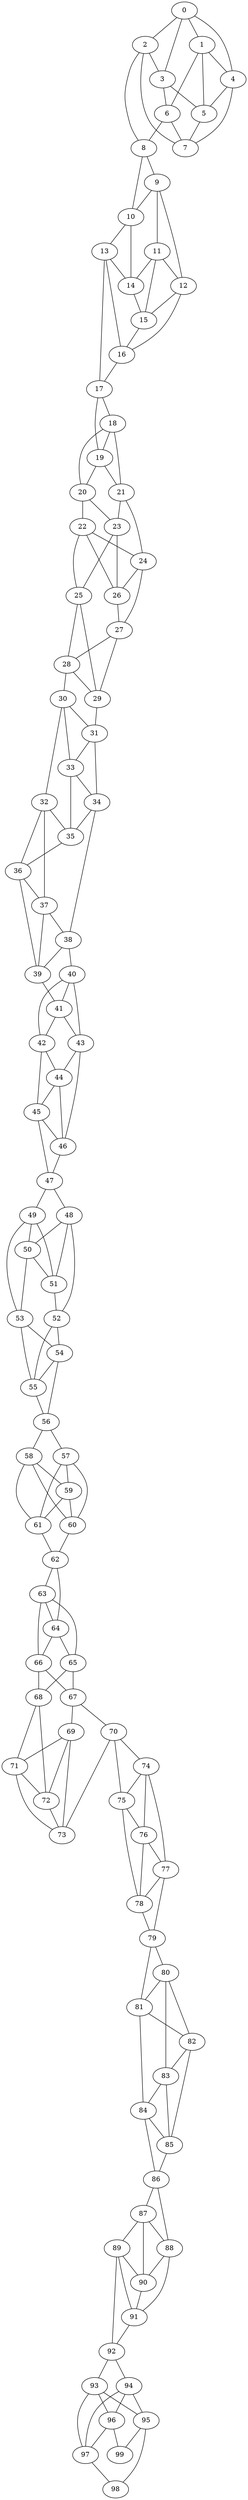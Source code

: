 graph G {
    "57" -- "61";
    "65" -- "67";
    "54" -- "55";
    "62" -- "64";
    "86" -- "87";
    "92" -- "93";
    "40" -- "41";
    "13" -- "17";
    "72" -- "73";
    "1" -- "6";
    "18" -- "19";
    "23" -- "26";
    "34" -- "35";
    "75" -- "78";
    "94" -- "95";
    "80" -- "81";
    "96" -- "97";
    "94" -- "97";
    "6" -- "7";
    "38" -- "40";
    "44" -- "45";
    "76" -- "77";
    "24" -- "27";
    "84" -- "85";
    "49" -- "53";
    "0" -- "4";
    "27" -- "28";
    "18" -- "20";
    "35" -- "36";
    "23" -- "25";
    "83" -- "85";
    "36" -- "39";
    "4" -- "5";
    "37" -- "38";
    "10" -- "13";
    "70" -- "75";
    "77" -- "79";
    "56" -- "58";
    "65" -- "68";
    "93" -- "97";
    "57" -- "59";
    "14" -- "15";
    "95" -- "98";
    "32" -- "35";
    "55" -- "56";
    "59" -- "61";
    "0" -- "1";
    "17" -- "18";
    "22" -- "25";
    "33" -- "34";
    "60" -- "62";
    "10" -- "14";
    "11" -- "15";
    "15" -- "16";
    "48" -- "50";
    "21" -- "24";
    "64" -- "66";
    "69" -- "73";
    "49" -- "51";
    "30" -- "32";
    "68" -- "72";
    "22" -- "26";
    "88" -- "90";
    "8" -- "9";
    "43" -- "46";
    "57" -- "60";
    "39" -- "41";
    "47" -- "49";
    "58" -- "59";
    "92" -- "94";
    "40" -- "42";
    "13" -- "16";
    "1" -- "5";
    "41" -- "43";
    "3" -- "6";
    "80" -- "82";
    "44" -- "46";
    "52" -- "54";
    "76" -- "78";
    "84" -- "86";
    "45" -- "47";
    "53" -- "55";
    "58" -- "60";
    "50" -- "51";
    "66" -- "67";
    "31" -- "34";
    "63" -- "66";
    "18" -- "21";
    "75" -- "76";
    "83" -- "84";
    "3" -- "5";
    "2" -- "7";
    "71" -- "73";
    "79" -- "81";
    "38" -- "39";
    "90" -- "91";
    "77" -- "78";
    "85" -- "86";
    "5" -- "7";
    "93" -- "96";
    "32" -- "36";
    "59" -- "60";
    "0" -- "2";
    "66" -- "68";
    "31" -- "33";
    "63" -- "65";
    "68" -- "71";
    "34" -- "38";
    "74" -- "75";
    "28" -- "29";
    "2" -- "8";
    "36" -- "37";
    "61" -- "62";
    "89" -- "91";
    "30" -- "31";
    "46" -- "47";
    "11" -- "14";
    "82" -- "83";
    "87" -- "90";
    "48" -- "51";
    "69" -- "72";
    "16" -- "17";
    "49" -- "50";
    "30" -- "33";
    "88" -- "91";
    "93" -- "95";
    "8" -- "10";
    "42" -- "44";
    "74" -- "76";
    "9" -- "11";
    "47" -- "48";
    "19" -- "21";
    "87" -- "89";
    "25" -- "29";
    "20" -- "22";
    "54" -- "56";
    "86" -- "88";
    "40" -- "43";
    "21" -- "23";
    "1" -- "4";
    "41" -- "42";
    "2" -- "3";
    "80" -- "83";
    "96" -- "99";
    "43" -- "44";
    "51" -- "52";
    "89" -- "92";
    "52" -- "55";
    "6" -- "8";
    "45" -- "46";
    "53" -- "54";
    "58" -- "61";
    "71" -- "72";
    "79" -- "80";
    "9" -- "12";
    "4" -- "7";
    "70" -- "73";
    "94" -- "96";
    "24" -- "26";
    "81" -- "84";
    "32" -- "37";
    "12" -- "16";
    "0" -- "3";
    "50" -- "53";
    "63" -- "64";
    "27" -- "29";
    "28" -- "30";
    "29" -- "31";
    "37" -- "39";
    "70" -- "74";
    "56" -- "57";
    "89" -- "90";
    "67" -- "70";
    "48" -- "52";
    "95" -- "99";
    "91" -- "92";
    "17" -- "19";
    "33" -- "35";
    "22" -- "24";
    "42" -- "45";
    "74" -- "77";
    "9" -- "10";
    "62" -- "63";
    "78" -- "79";
    "82" -- "85";
    "11" -- "12";
    "19" -- "20";
    "25" -- "28";
    "67" -- "69";
    "64" -- "65";
    "81" -- "82";
    "12" -- "15";
    "20" -- "23";
    "26" -- "27";
    "87" -- "88";
    "97" -- "98";
    "13" -- "14";
    "69" -- "71";
}
